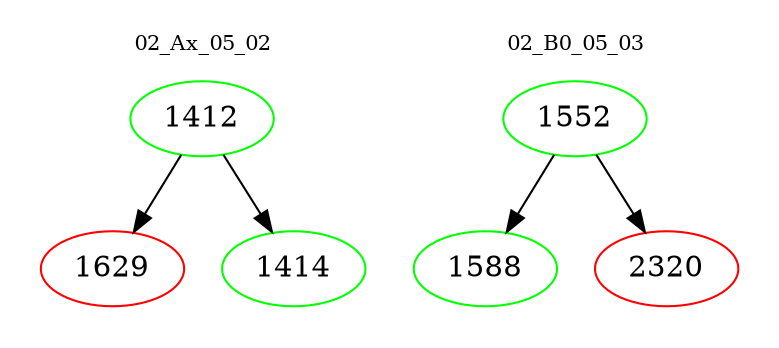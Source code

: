 digraph{
subgraph cluster_0 {
color = white
label = "02_Ax_05_02";
fontsize=10;
T0_1412 [label="1412", color="green"]
T0_1412 -> T0_1629 [color="black"]
T0_1629 [label="1629", color="red"]
T0_1412 -> T0_1414 [color="black"]
T0_1414 [label="1414", color="green"]
}
subgraph cluster_1 {
color = white
label = "02_B0_05_03";
fontsize=10;
T1_1552 [label="1552", color="green"]
T1_1552 -> T1_1588 [color="black"]
T1_1588 [label="1588", color="green"]
T1_1552 -> T1_2320 [color="black"]
T1_2320 [label="2320", color="red"]
}
}
